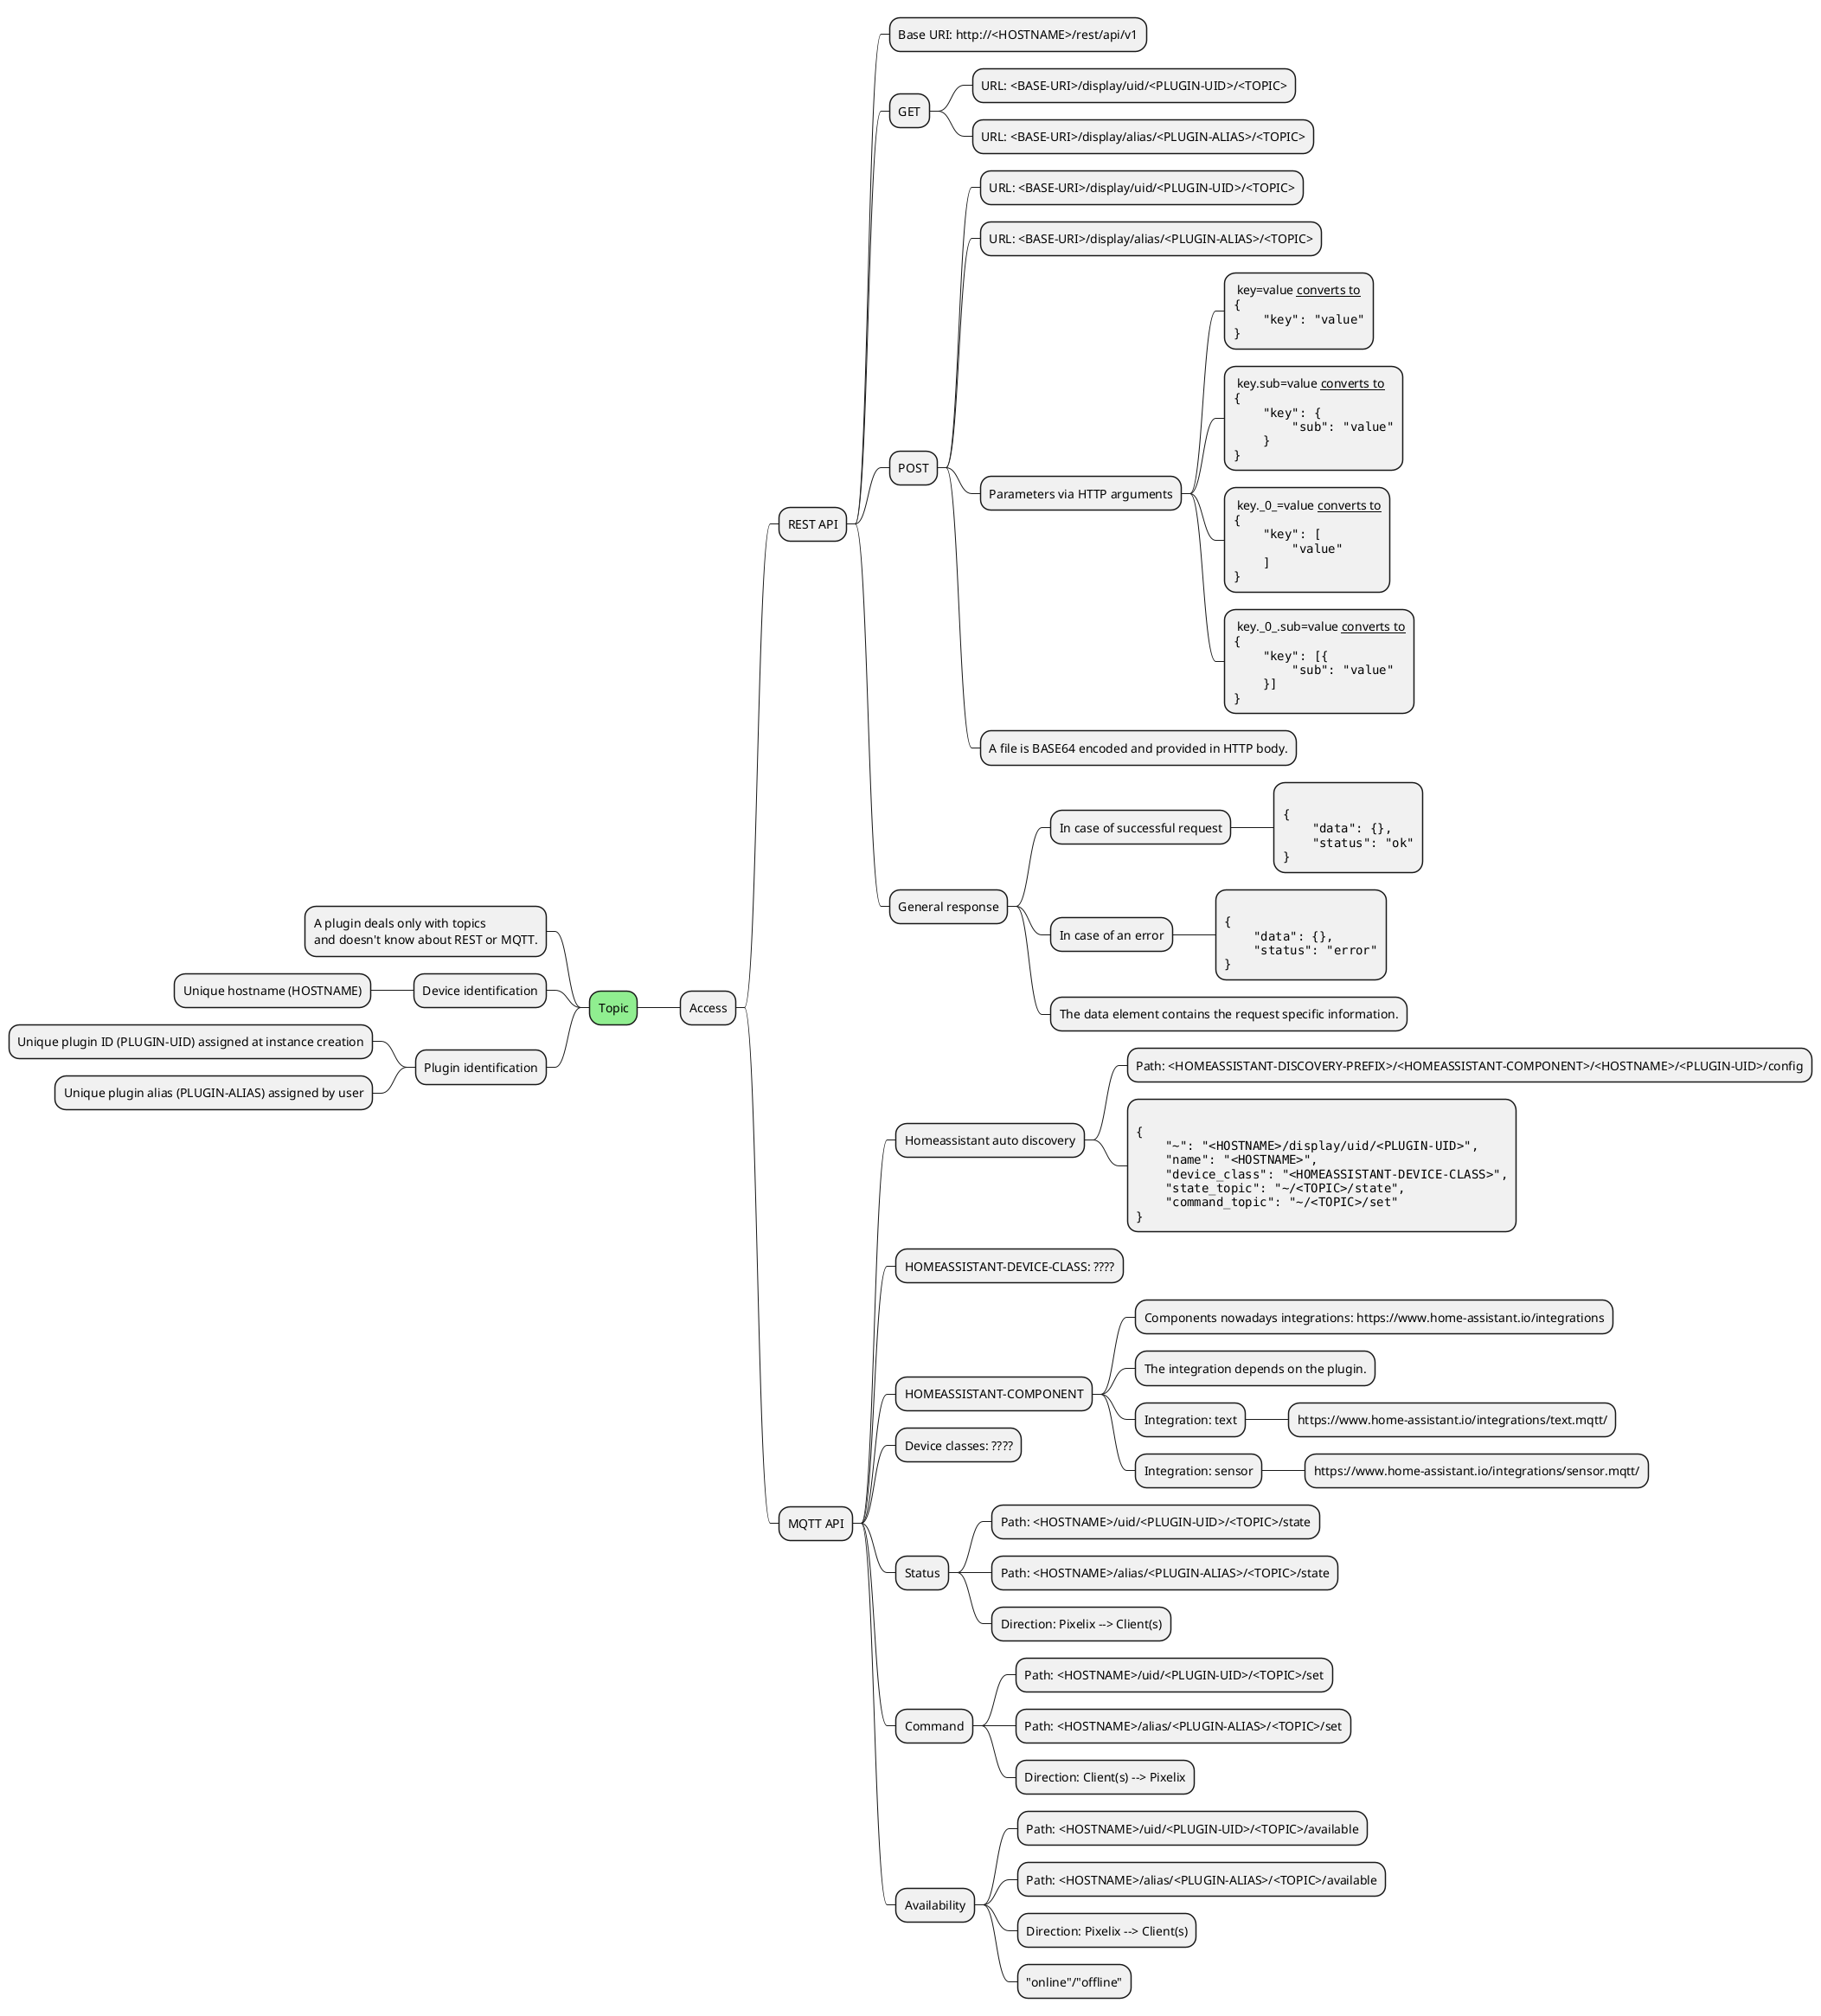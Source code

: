 @startmindmap

+[#lightgreen] Topic
++ Access

+++ REST API

++++ Base URI: http://<HOSTNAME>/rest/api/v1

++++ GET
+++++ URL: <BASE-URI>/display/uid/<PLUGIN-UID>/<TOPIC>
+++++ URL: <BASE-URI>/display/alias/<PLUGIN-ALIAS>/<TOPIC>

++++ POST
+++++ URL: <BASE-URI>/display/uid/<PLUGIN-UID>/<TOPIC>
+++++ URL: <BASE-URI>/display/alias/<PLUGIN-ALIAS>/<TOPIC>

+++++ Parameters via HTTP arguments
******: key=value __converts to__
<code>
{
    "key": "value"
}
</code>;
******: key.sub=value __converts to__
<code>
{
    "key": {
        "sub": "value"
    }
}
</code>;
******: key._0_=value __converts to__
<code>
{
    "key": [
        "value"
    ]
}
</code>;
******: key._0_.sub=value __converts to__
<code>
{
    "key": [{
        "sub": "value"
    }]
}
</code>;

+++++ A file is BASE64 encoded and provided in HTTP body.


++++ General response
+++++ In case of successful request
******:
<code>
{
    "data": {},
    "status": "ok"
}
</code>;

+++++ In case of an error
******:
<code>
{
    "data": {},
    "status": "error"
}
</code>;
+++++ The data element contains the request specific information.

+++ MQTT API

++++ Homeassistant auto discovery
+++++ Path: <HOMEASSISTANT-DISCOVERY-PREFIX>/<HOMEASSISTANT-COMPONENT>/<HOSTNAME>/<PLUGIN-UID>/config
*****:
<code>
{
    "~": "<HOSTNAME>/display/uid/<PLUGIN-UID>",
    "name": "<HOSTNAME>",
    "device_class": "<HOMEASSISTANT-DEVICE-CLASS>",
    "state_topic": "~/<TOPIC>/state",
    "command_topic": "~/<TOPIC>/set"
}
</code>;
++++ HOMEASSISTANT-DEVICE-CLASS: ????
++++ HOMEASSISTANT-COMPONENT
+++++ Components nowadays integrations: https://www.home-assistant.io/integrations
+++++ The integration depends on the plugin.
+++++ Integration: text
++++++ https://www.home-assistant.io/integrations/text.mqtt/
+++++ Integration: sensor
++++++ https://www.home-assistant.io/integrations/sensor.mqtt/
++++ Device classes: ????

++++ Status
+++++ Path: <HOSTNAME>/uid/<PLUGIN-UID>/<TOPIC>/state
+++++ Path: <HOSTNAME>/alias/<PLUGIN-ALIAS>/<TOPIC>/state
+++++ Direction: Pixelix --> Client(s)
++++ Command
+++++ Path: <HOSTNAME>/uid/<PLUGIN-UID>/<TOPIC>/set
+++++ Path: <HOSTNAME>/alias/<PLUGIN-ALIAS>/<TOPIC>/set
+++++ Direction: Client(s) --> Pixelix
++++ Availability
+++++ Path: <HOSTNAME>/uid/<PLUGIN-UID>/<TOPIC>/available
+++++ Path: <HOSTNAME>/alias/<PLUGIN-ALIAS>/<TOPIC>/available
+++++ Direction: Pixelix --> Client(s)
+++++ "online"/"offline"

-- A plugin deals only with topics\nand doesn't know about REST or MQTT.
-- Device identification
--- Unique hostname (HOSTNAME)
-- Plugin identification
--- Unique plugin ID (PLUGIN-UID) assigned at instance creation
--- Unique plugin alias (PLUGIN-ALIAS) assigned by user

@endmindmap
